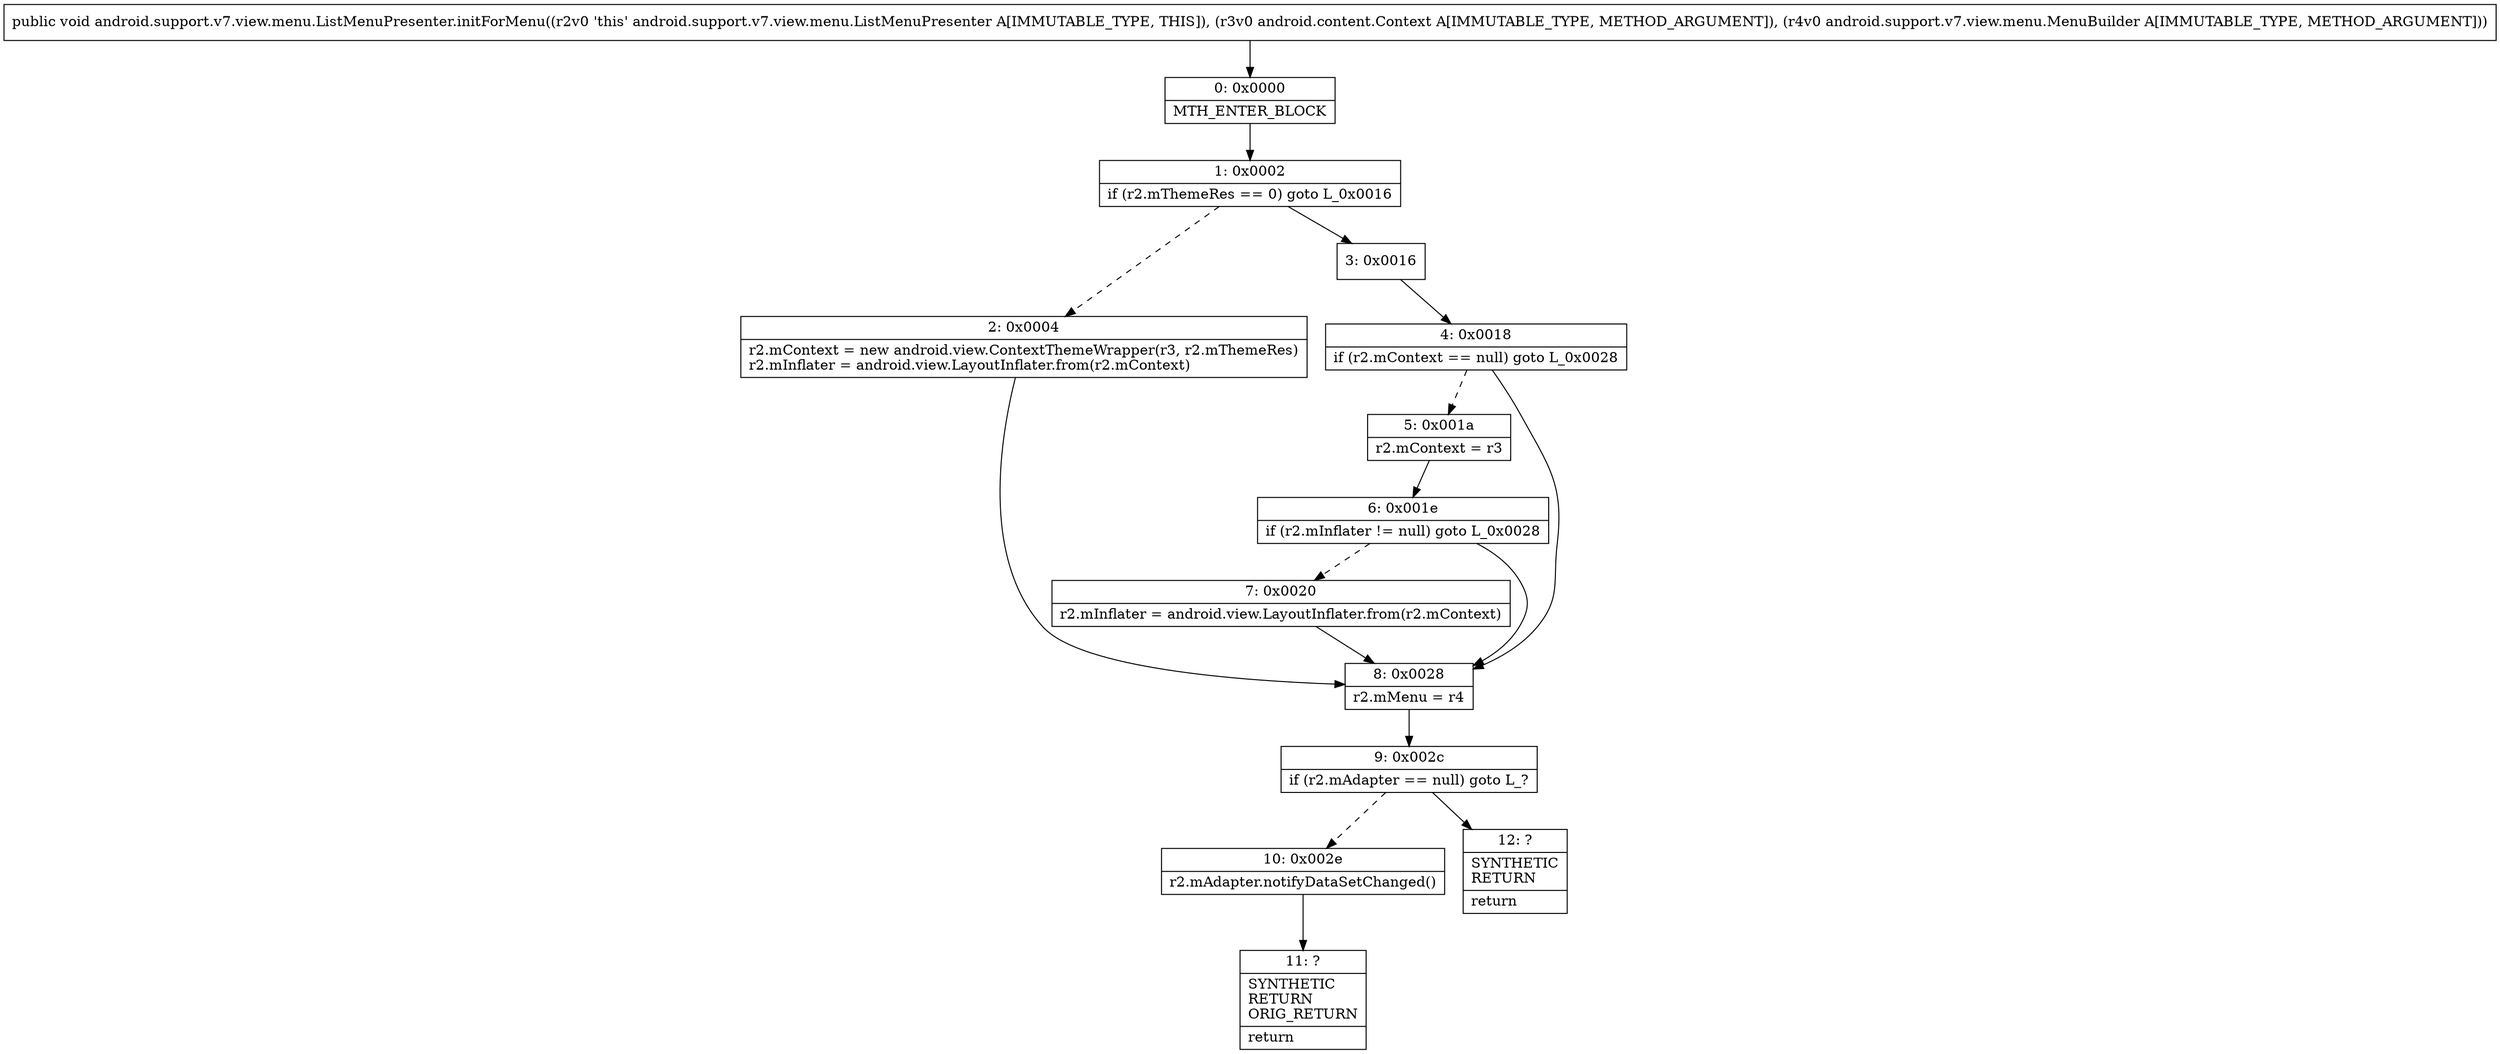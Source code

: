 digraph "CFG forandroid.support.v7.view.menu.ListMenuPresenter.initForMenu(Landroid\/content\/Context;Landroid\/support\/v7\/view\/menu\/MenuBuilder;)V" {
Node_0 [shape=record,label="{0\:\ 0x0000|MTH_ENTER_BLOCK\l}"];
Node_1 [shape=record,label="{1\:\ 0x0002|if (r2.mThemeRes == 0) goto L_0x0016\l}"];
Node_2 [shape=record,label="{2\:\ 0x0004|r2.mContext = new android.view.ContextThemeWrapper(r3, r2.mThemeRes)\lr2.mInflater = android.view.LayoutInflater.from(r2.mContext)\l}"];
Node_3 [shape=record,label="{3\:\ 0x0016}"];
Node_4 [shape=record,label="{4\:\ 0x0018|if (r2.mContext == null) goto L_0x0028\l}"];
Node_5 [shape=record,label="{5\:\ 0x001a|r2.mContext = r3\l}"];
Node_6 [shape=record,label="{6\:\ 0x001e|if (r2.mInflater != null) goto L_0x0028\l}"];
Node_7 [shape=record,label="{7\:\ 0x0020|r2.mInflater = android.view.LayoutInflater.from(r2.mContext)\l}"];
Node_8 [shape=record,label="{8\:\ 0x0028|r2.mMenu = r4\l}"];
Node_9 [shape=record,label="{9\:\ 0x002c|if (r2.mAdapter == null) goto L_?\l}"];
Node_10 [shape=record,label="{10\:\ 0x002e|r2.mAdapter.notifyDataSetChanged()\l}"];
Node_11 [shape=record,label="{11\:\ ?|SYNTHETIC\lRETURN\lORIG_RETURN\l|return\l}"];
Node_12 [shape=record,label="{12\:\ ?|SYNTHETIC\lRETURN\l|return\l}"];
MethodNode[shape=record,label="{public void android.support.v7.view.menu.ListMenuPresenter.initForMenu((r2v0 'this' android.support.v7.view.menu.ListMenuPresenter A[IMMUTABLE_TYPE, THIS]), (r3v0 android.content.Context A[IMMUTABLE_TYPE, METHOD_ARGUMENT]), (r4v0 android.support.v7.view.menu.MenuBuilder A[IMMUTABLE_TYPE, METHOD_ARGUMENT])) }"];
MethodNode -> Node_0;
Node_0 -> Node_1;
Node_1 -> Node_2[style=dashed];
Node_1 -> Node_3;
Node_2 -> Node_8;
Node_3 -> Node_4;
Node_4 -> Node_5[style=dashed];
Node_4 -> Node_8;
Node_5 -> Node_6;
Node_6 -> Node_7[style=dashed];
Node_6 -> Node_8;
Node_7 -> Node_8;
Node_8 -> Node_9;
Node_9 -> Node_10[style=dashed];
Node_9 -> Node_12;
Node_10 -> Node_11;
}

